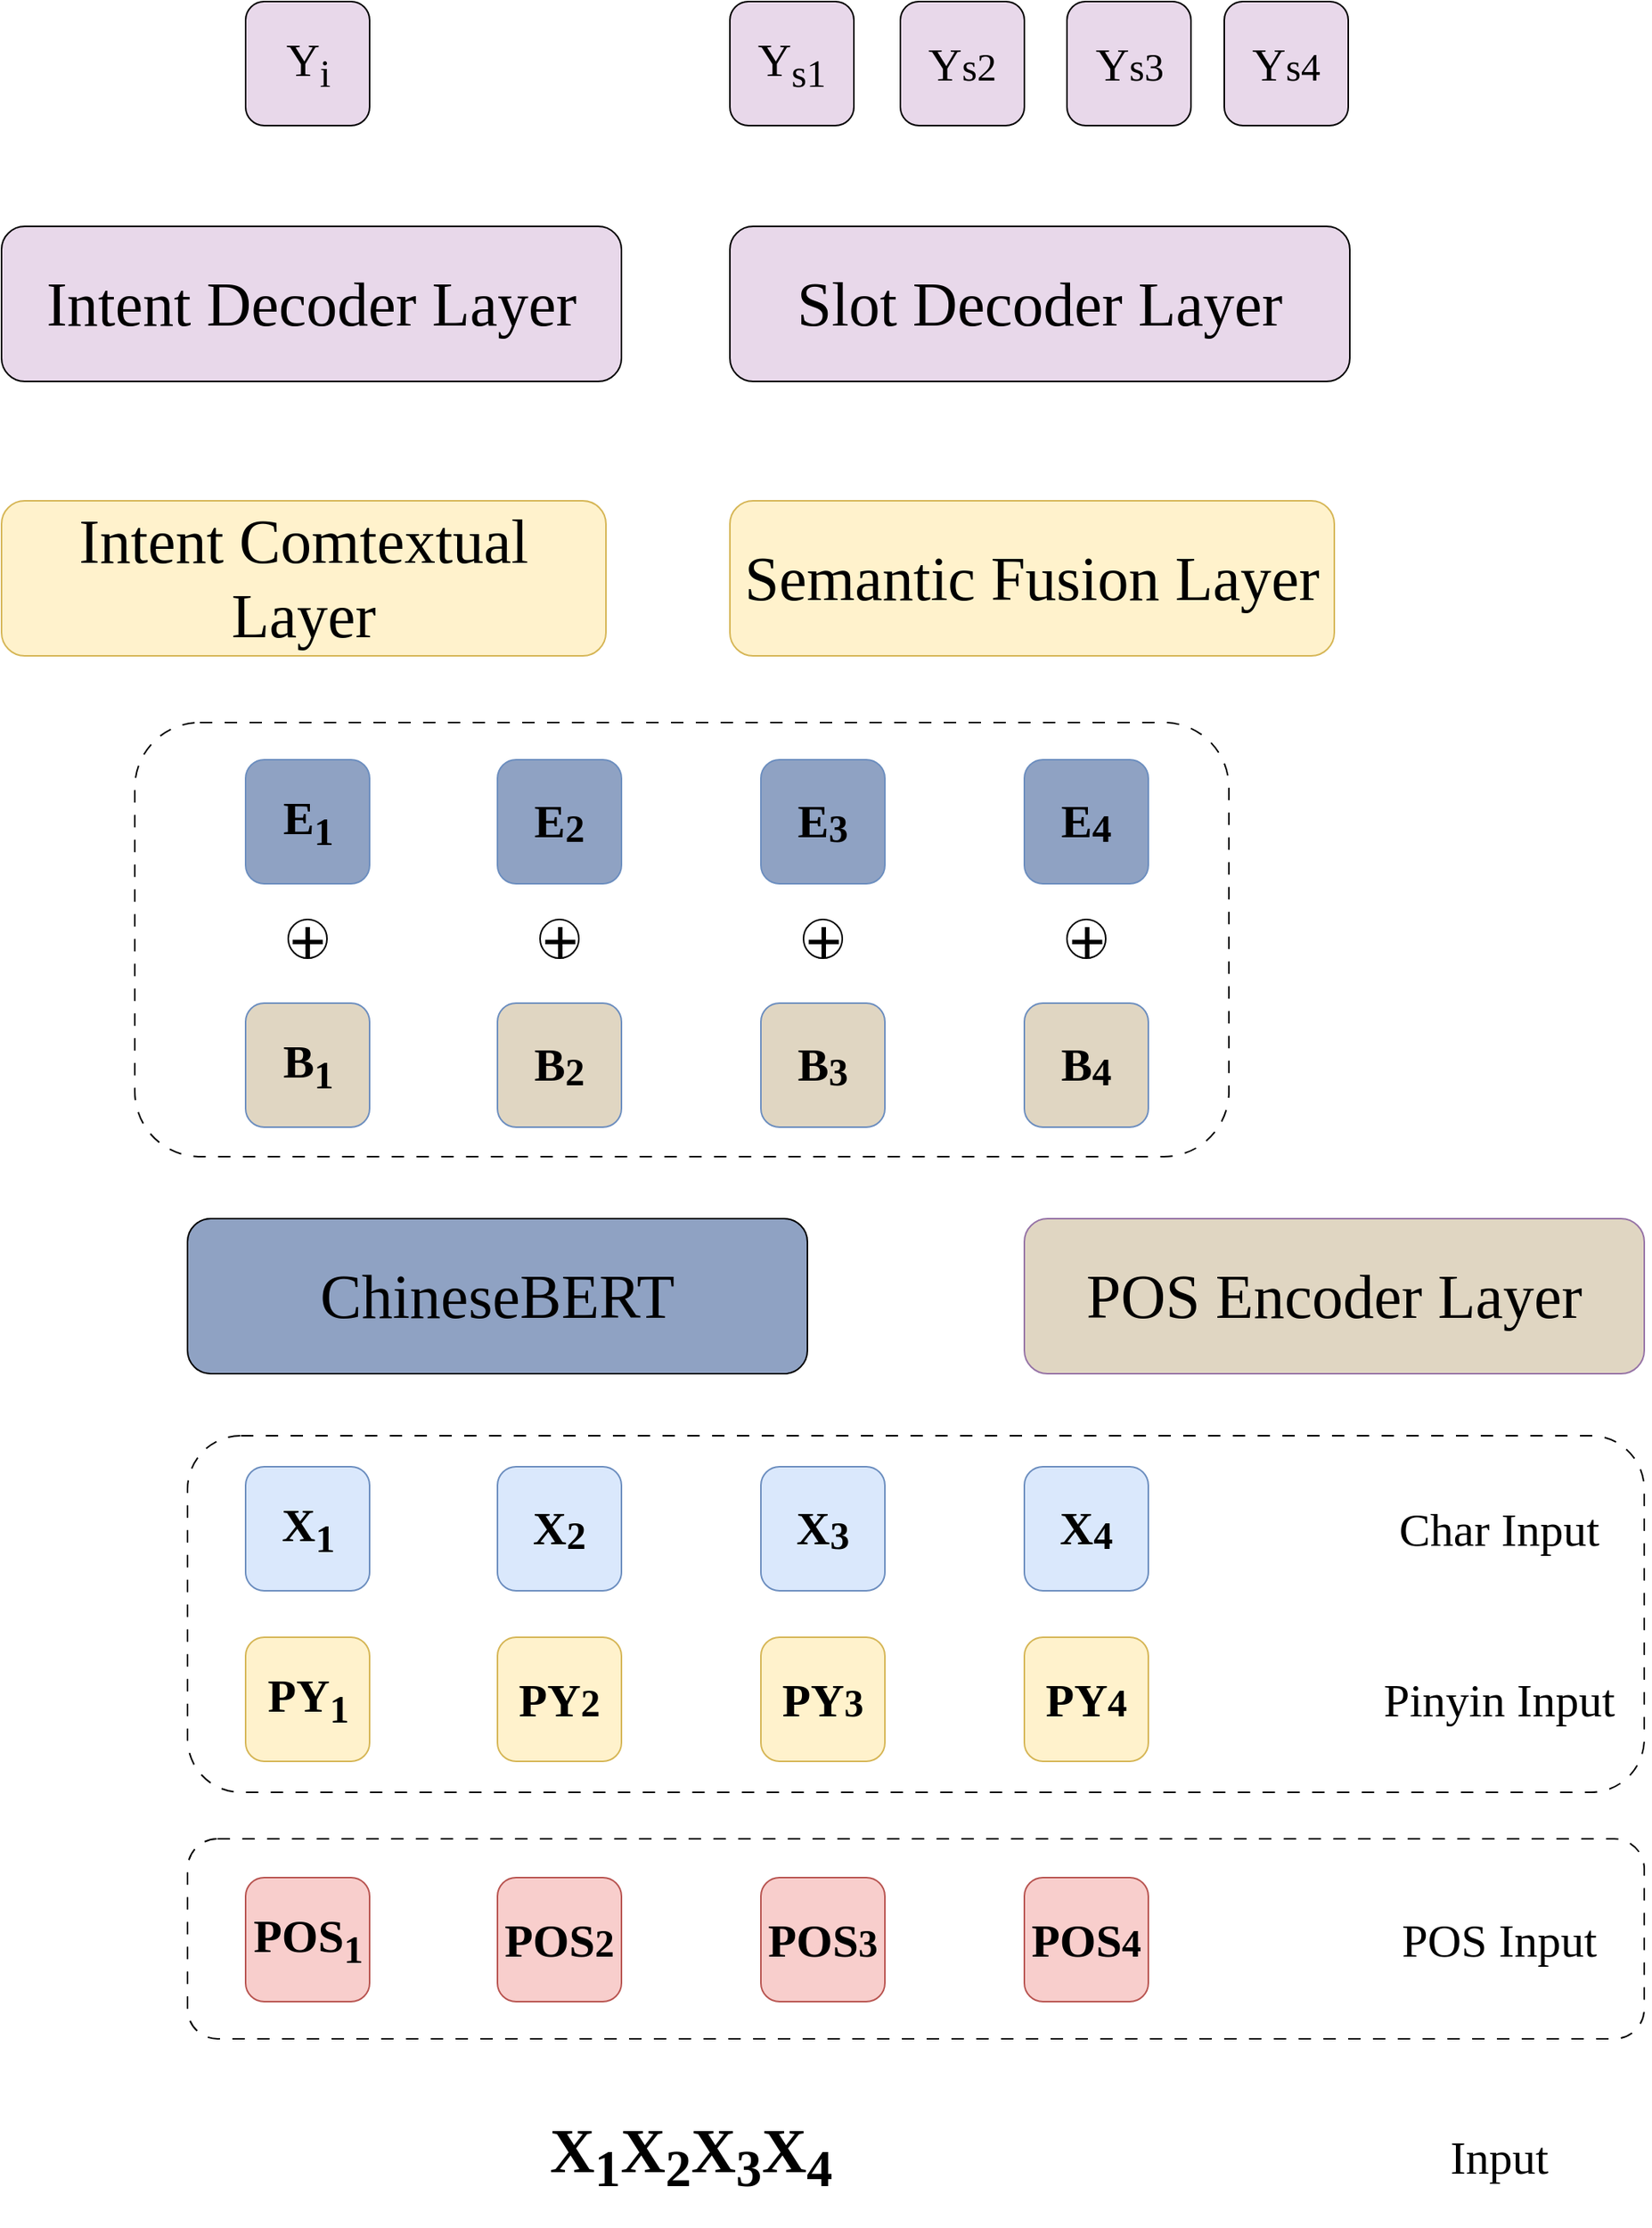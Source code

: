 <mxfile version="24.7.10">
  <diagram name="第 1 页" id="et_9dHBUsUs_2zMKxzBQ">
    <mxGraphModel dx="3585" dy="1865" grid="1" gridSize="10" guides="1" tooltips="1" connect="1" arrows="1" fold="1" page="1" pageScale="1" pageWidth="827" pageHeight="1169" math="0" shadow="0">
      <root>
        <mxCell id="0" />
        <mxCell id="1" parent="0" />
        <mxCell id="b2E3thXhPP_fgpnL_Cfy-179" value="" style="rounded=1;whiteSpace=wrap;html=1;dashed=1;dashPattern=8 8;" vertex="1" parent="1">
          <mxGeometry x="120" y="1190" width="940" height="129" as="geometry" />
        </mxCell>
        <mxCell id="b2E3thXhPP_fgpnL_Cfy-178" value="" style="rounded=1;whiteSpace=wrap;html=1;dashed=1;dashPattern=8 8;" vertex="1" parent="1">
          <mxGeometry x="120" y="930" width="940" height="230" as="geometry" />
        </mxCell>
        <mxCell id="b2E3thXhPP_fgpnL_Cfy-177" value="" style="rounded=1;whiteSpace=wrap;html=1;dashed=1;dashPattern=8 8;" vertex="1" parent="1">
          <mxGeometry x="86" y="470" width="706" height="280" as="geometry" />
        </mxCell>
        <mxCell id="p3LiCyYIhPTqzkSWPBXI-1" value="&lt;font style=&quot;font-size: 40px;&quot; face=&quot;Times New Roman&quot;&gt;ChineseBERT&lt;/font&gt;" style="rounded=1;whiteSpace=wrap;html=1;fillColor=#8FA2C3;strokeColor=default;gradientColor=none;" parent="1" vertex="1">
          <mxGeometry x="120" y="790" width="400" height="100" as="geometry" />
        </mxCell>
        <mxCell id="b2E3thXhPP_fgpnL_Cfy-3" value="&lt;font style=&quot;font-size: 40px;&quot; face=&quot;Times New Roman&quot;&gt;POS Encoder Layer&lt;/font&gt;" style="rounded=1;whiteSpace=wrap;html=1;fillColor=#E0D6C2;strokeColor=#9673a6;container=0;" vertex="1" parent="1">
          <mxGeometry x="660" y="790" width="400" height="100" as="geometry" />
        </mxCell>
        <mxCell id="b2E3thXhPP_fgpnL_Cfy-9" value="&lt;font style=&quot;font-size: 40px;&quot; face=&quot;Times New Roman&quot;&gt;Semantic Fusion Layer&lt;/font&gt;" style="rounded=1;whiteSpace=wrap;html=1;fillColor=#fff2cc;strokeColor=#d6b656;" vertex="1" parent="1">
          <mxGeometry x="470" y="327" width="390" height="100" as="geometry" />
        </mxCell>
        <mxCell id="b2E3thXhPP_fgpnL_Cfy-12" value="&lt;font style=&quot;font-size: 40px;&quot; face=&quot;Times New Roman&quot;&gt;Intent Decoder Layer&lt;/font&gt;" style="rounded=1;whiteSpace=wrap;html=1;fillColor=#E8D8EA;strokeColor=default;" vertex="1" parent="1">
          <mxGeometry y="150" width="400" height="100" as="geometry" />
        </mxCell>
        <mxCell id="b2E3thXhPP_fgpnL_Cfy-13" value="&lt;font style=&quot;font-size: 40px;&quot; face=&quot;Times New Roman&quot;&gt;Slot Decoder Layer&lt;/font&gt;" style="rounded=1;whiteSpace=wrap;html=1;fillColor=#E8D8EA;strokeColor=default;" vertex="1" parent="1">
          <mxGeometry x="470" y="150" width="400" height="100" as="geometry" />
        </mxCell>
        <mxCell id="b2E3thXhPP_fgpnL_Cfy-18" value="&lt;div style=&quot;text-align: left;&quot;&gt;&lt;font style=&quot;font-size: 30px;&quot; face=&quot;Times New Roman&quot;&gt;E&lt;sub&gt;1&lt;/sub&gt;&lt;/font&gt;&lt;/div&gt;" style="rounded=1;whiteSpace=wrap;html=1;fillColor=#8FA2C3;strokeColor=#6c8ebf;fontStyle=1;container=0;" vertex="1" parent="1">
          <mxGeometry x="157.5" y="494" width="80" height="80" as="geometry" />
        </mxCell>
        <mxCell id="b2E3thXhPP_fgpnL_Cfy-19" value="&lt;span style=&quot;text-align: left;&quot;&gt;&lt;font face=&quot;Times New Roman&quot; style=&quot;font-size: 30px;&quot;&gt;B&lt;sub&gt;1&lt;/sub&gt;&lt;/font&gt;&lt;/span&gt;" style="rounded=1;whiteSpace=wrap;html=1;fillColor=#E0D6C2;strokeColor=#6c8ebf;fontStyle=1;container=0;" vertex="1" parent="1">
          <mxGeometry x="157.5" y="651" width="80" height="80" as="geometry" />
        </mxCell>
        <mxCell id="b2E3thXhPP_fgpnL_Cfy-138" value="&lt;font style=&quot;font-size: 40px;&quot; face=&quot;Times New Roman&quot;&gt;Intent Comtextual Layer&lt;/font&gt;" style="rounded=1;whiteSpace=wrap;html=1;fillColor=#fff2cc;strokeColor=#d6b656;" vertex="1" parent="1">
          <mxGeometry y="327" width="390" height="100" as="geometry" />
        </mxCell>
        <mxCell id="b2E3thXhPP_fgpnL_Cfy-139" value="" style="group" vertex="1" connectable="0" parent="1">
          <mxGeometry x="157.5" y="950" width="80" height="299" as="geometry" />
        </mxCell>
        <mxCell id="b2E3thXhPP_fgpnL_Cfy-4" value="&lt;span style=&quot;text-align: left;&quot;&gt;&lt;font face=&quot;Times New Roman&quot; style=&quot;font-size: 30px;&quot;&gt;X&lt;sub&gt;1&lt;/sub&gt;&lt;/font&gt;&lt;/span&gt;" style="rounded=1;whiteSpace=wrap;html=1;fillColor=#dae8fc;strokeColor=#6c8ebf;fontStyle=1;container=0;movable=1;resizable=1;rotatable=1;deletable=1;editable=1;locked=0;connectable=1;" vertex="1" parent="b2E3thXhPP_fgpnL_Cfy-139">
          <mxGeometry width="80" height="80" as="geometry" />
        </mxCell>
        <mxCell id="b2E3thXhPP_fgpnL_Cfy-5" value="&lt;span style=&quot;text-align: left;&quot;&gt;&lt;font style=&quot;font-size: 30px;&quot; face=&quot;Times New Roman&quot;&gt;PY&lt;sub&gt;1&lt;/sub&gt;&lt;/font&gt;&lt;/span&gt;" style="rounded=1;whiteSpace=wrap;html=1;fillColor=#fff2cc;strokeColor=#d6b656;fontStyle=1;container=0;movable=1;resizable=1;rotatable=1;deletable=1;editable=1;locked=0;connectable=1;" vertex="1" parent="b2E3thXhPP_fgpnL_Cfy-139">
          <mxGeometry y="110" width="80" height="80" as="geometry" />
        </mxCell>
        <mxCell id="b2E3thXhPP_fgpnL_Cfy-6" value="&lt;span style=&quot;text-align: left;&quot;&gt;&lt;font face=&quot;Times New Roman&quot; style=&quot;font-size: 30px;&quot;&gt;POS&lt;sub&gt;1&lt;/sub&gt;&lt;/font&gt;&lt;/span&gt;" style="rounded=1;whiteSpace=wrap;html=1;fillColor=#f8cecc;strokeColor=#b85450;fontStyle=1;container=0;movable=1;resizable=1;rotatable=1;deletable=1;editable=1;locked=0;connectable=1;" vertex="1" parent="b2E3thXhPP_fgpnL_Cfy-139">
          <mxGeometry y="265" width="80" height="80" as="geometry" />
        </mxCell>
        <mxCell id="b2E3thXhPP_fgpnL_Cfy-140" value="&lt;span style=&quot;font-family: 等线; font-size: 40px; font-weight: 700; text-align: left;&quot;&gt;X&lt;sub&gt;1&lt;/sub&gt;X&lt;sub&gt;2&lt;/sub&gt;X&lt;sub&gt;3&lt;/sub&gt;X&lt;sub&gt;4&lt;/sub&gt;&lt;/span&gt;" style="text;html=1;align=center;verticalAlign=middle;whiteSpace=wrap;rounded=0;" vertex="1" parent="1">
          <mxGeometry x="290" y="1350" width="310" height="90" as="geometry" />
        </mxCell>
        <mxCell id="b2E3thXhPP_fgpnL_Cfy-141" value="" style="group" vertex="1" connectable="0" parent="1">
          <mxGeometry x="320" y="950" width="80" height="299" as="geometry" />
        </mxCell>
        <mxCell id="b2E3thXhPP_fgpnL_Cfy-142" value="&lt;span style=&quot;text-align: left;&quot;&gt;&lt;font face=&quot;Times New Roman&quot; style=&quot;font-size: 30px;&quot;&gt;X&lt;/font&gt;&lt;font size=&quot;1&quot; face=&quot;Times New Roman&quot; style=&quot;&quot;&gt;&lt;sub style=&quot;font-size: 25px;&quot;&gt;2&lt;/sub&gt;&lt;/font&gt;&lt;/span&gt;" style="rounded=1;whiteSpace=wrap;html=1;fillColor=#dae8fc;strokeColor=#6c8ebf;fontStyle=1;container=0;movable=1;resizable=1;rotatable=1;deletable=1;editable=1;locked=0;connectable=1;" vertex="1" parent="b2E3thXhPP_fgpnL_Cfy-141">
          <mxGeometry width="80" height="80" as="geometry" />
        </mxCell>
        <mxCell id="b2E3thXhPP_fgpnL_Cfy-143" value="&lt;span style=&quot;text-align: left;&quot;&gt;&lt;font style=&quot;font-size: 30px;&quot; face=&quot;Times New Roman&quot;&gt;PY&lt;/font&gt;&lt;font style=&quot;font-size: 25px;&quot; face=&quot;Times New Roman&quot;&gt;2&lt;/font&gt;&lt;/span&gt;" style="rounded=1;whiteSpace=wrap;html=1;fillColor=#fff2cc;strokeColor=#d6b656;fontStyle=1;container=0;movable=1;resizable=1;rotatable=1;deletable=1;editable=1;locked=0;connectable=1;" vertex="1" parent="b2E3thXhPP_fgpnL_Cfy-141">
          <mxGeometry y="110" width="80" height="80" as="geometry" />
        </mxCell>
        <mxCell id="b2E3thXhPP_fgpnL_Cfy-144" value="&lt;span style=&quot;text-align: left;&quot;&gt;&lt;font face=&quot;Times New Roman&quot; style=&quot;font-size: 30px;&quot;&gt;POS&lt;/font&gt;&lt;font face=&quot;Times New Roman&quot; style=&quot;font-size: 25px;&quot;&gt;2&lt;/font&gt;&lt;/span&gt;" style="rounded=1;whiteSpace=wrap;html=1;fillColor=#f8cecc;strokeColor=#b85450;fontStyle=1;container=0;movable=1;resizable=1;rotatable=1;deletable=1;editable=1;locked=0;connectable=1;" vertex="1" parent="b2E3thXhPP_fgpnL_Cfy-141">
          <mxGeometry y="265" width="80" height="80" as="geometry" />
        </mxCell>
        <mxCell id="b2E3thXhPP_fgpnL_Cfy-145" value="" style="group" vertex="1" connectable="0" parent="1">
          <mxGeometry x="490" y="950.5" width="80" height="299" as="geometry" />
        </mxCell>
        <mxCell id="b2E3thXhPP_fgpnL_Cfy-146" value="&lt;span style=&quot;text-align: left;&quot;&gt;&lt;font face=&quot;Times New Roman&quot; style=&quot;font-size: 30px;&quot;&gt;X&lt;/font&gt;&lt;font size=&quot;1&quot; face=&quot;Times New Roman&quot; style=&quot;&quot;&gt;&lt;sub style=&quot;font-size: 25px;&quot;&gt;3&lt;/sub&gt;&lt;/font&gt;&lt;/span&gt;" style="rounded=1;whiteSpace=wrap;html=1;fillColor=#dae8fc;strokeColor=#6c8ebf;fontStyle=1;container=0;movable=1;resizable=1;rotatable=1;deletable=1;editable=1;locked=0;connectable=1;" vertex="1" parent="b2E3thXhPP_fgpnL_Cfy-145">
          <mxGeometry y="-0.5" width="80" height="80" as="geometry" />
        </mxCell>
        <mxCell id="b2E3thXhPP_fgpnL_Cfy-147" value="&lt;span style=&quot;text-align: left;&quot;&gt;&lt;font style=&quot;font-size: 30px;&quot; face=&quot;Times New Roman&quot;&gt;PY&lt;/font&gt;&lt;font style=&quot;font-size: 25px;&quot; face=&quot;Times New Roman&quot;&gt;3&lt;/font&gt;&lt;/span&gt;" style="rounded=1;whiteSpace=wrap;html=1;fillColor=#fff2cc;strokeColor=#d6b656;fontStyle=1;container=0;movable=1;resizable=1;rotatable=1;deletable=1;editable=1;locked=0;connectable=1;" vertex="1" parent="b2E3thXhPP_fgpnL_Cfy-145">
          <mxGeometry y="109.5" width="80" height="80" as="geometry" />
        </mxCell>
        <mxCell id="b2E3thXhPP_fgpnL_Cfy-148" value="&lt;span style=&quot;text-align: left;&quot;&gt;&lt;font face=&quot;Times New Roman&quot; style=&quot;font-size: 30px;&quot;&gt;POS&lt;/font&gt;&lt;font face=&quot;Times New Roman&quot; style=&quot;font-size: 25px;&quot;&gt;3&lt;/font&gt;&lt;/span&gt;" style="rounded=1;whiteSpace=wrap;html=1;fillColor=#f8cecc;strokeColor=#b85450;fontStyle=1;container=0;movable=1;resizable=1;rotatable=1;deletable=1;editable=1;locked=0;connectable=1;" vertex="1" parent="b2E3thXhPP_fgpnL_Cfy-145">
          <mxGeometry y="264.5" width="80" height="80" as="geometry" />
        </mxCell>
        <mxCell id="b2E3thXhPP_fgpnL_Cfy-149" value="" style="group" vertex="1" connectable="0" parent="1">
          <mxGeometry x="660" y="950.5" width="80" height="299" as="geometry" />
        </mxCell>
        <mxCell id="b2E3thXhPP_fgpnL_Cfy-150" value="&lt;span style=&quot;text-align: left;&quot;&gt;&lt;font face=&quot;Times New Roman&quot; style=&quot;font-size: 30px;&quot;&gt;X&lt;/font&gt;&lt;font size=&quot;1&quot; face=&quot;Times New Roman&quot; style=&quot;&quot;&gt;&lt;sub style=&quot;font-size: 25px;&quot;&gt;4&lt;/sub&gt;&lt;/font&gt;&lt;/span&gt;" style="rounded=1;whiteSpace=wrap;html=1;fillColor=#dae8fc;strokeColor=#6c8ebf;fontStyle=1;container=0;movable=1;resizable=1;rotatable=1;deletable=1;editable=1;locked=0;connectable=1;" vertex="1" parent="b2E3thXhPP_fgpnL_Cfy-149">
          <mxGeometry y="-0.5" width="80" height="80" as="geometry" />
        </mxCell>
        <mxCell id="b2E3thXhPP_fgpnL_Cfy-151" value="&lt;span style=&quot;text-align: left;&quot;&gt;&lt;font style=&quot;font-size: 30px;&quot; face=&quot;Times New Roman&quot;&gt;PY&lt;/font&gt;&lt;font style=&quot;font-size: 25px;&quot; face=&quot;Times New Roman&quot;&gt;4&lt;/font&gt;&lt;/span&gt;" style="rounded=1;whiteSpace=wrap;html=1;fillColor=#fff2cc;strokeColor=#d6b656;fontStyle=1;container=0;movable=1;resizable=1;rotatable=1;deletable=1;editable=1;locked=0;connectable=1;" vertex="1" parent="b2E3thXhPP_fgpnL_Cfy-149">
          <mxGeometry y="109.5" width="80" height="80" as="geometry" />
        </mxCell>
        <mxCell id="b2E3thXhPP_fgpnL_Cfy-152" value="&lt;span style=&quot;text-align: left;&quot;&gt;&lt;font face=&quot;Times New Roman&quot; style=&quot;font-size: 30px;&quot;&gt;POS&lt;/font&gt;&lt;font face=&quot;Times New Roman&quot; style=&quot;font-size: 25px;&quot;&gt;4&lt;/font&gt;&lt;/span&gt;" style="rounded=1;whiteSpace=wrap;html=1;fillColor=#f8cecc;strokeColor=#b85450;fontStyle=1;container=0;movable=1;resizable=1;rotatable=1;deletable=1;editable=1;locked=0;connectable=1;" vertex="1" parent="b2E3thXhPP_fgpnL_Cfy-149">
          <mxGeometry y="264.5" width="80" height="80" as="geometry" />
        </mxCell>
        <mxCell id="b2E3thXhPP_fgpnL_Cfy-153" value="&lt;div style=&quot;text-align: left;&quot;&gt;&lt;font style=&quot;font-size: 30px;&quot; face=&quot;Times New Roman&quot;&gt;E&lt;/font&gt;&lt;font size=&quot;1&quot; style=&quot;&quot; face=&quot;Times New Roman&quot;&gt;&lt;sub style=&quot;font-size: 25px;&quot;&gt;2&lt;/sub&gt;&lt;/font&gt;&lt;/div&gt;" style="rounded=1;whiteSpace=wrap;html=1;fillColor=#8FA2C3;strokeColor=#6c8ebf;fontStyle=1;container=0;" vertex="1" parent="1">
          <mxGeometry x="320" y="494" width="80" height="80" as="geometry" />
        </mxCell>
        <mxCell id="b2E3thXhPP_fgpnL_Cfy-154" value="&lt;div style=&quot;text-align: left;&quot;&gt;&lt;font style=&quot;font-size: 30px;&quot; face=&quot;Times New Roman&quot;&gt;E&lt;/font&gt;&lt;font size=&quot;1&quot; style=&quot;&quot; face=&quot;Times New Roman&quot;&gt;&lt;sub style=&quot;font-size: 25px;&quot;&gt;3&lt;/sub&gt;&lt;/font&gt;&lt;/div&gt;" style="rounded=1;whiteSpace=wrap;html=1;fillColor=#8FA2C3;strokeColor=#6c8ebf;fontStyle=1;container=0;" vertex="1" parent="1">
          <mxGeometry x="490" y="494" width="80" height="80" as="geometry" />
        </mxCell>
        <mxCell id="b2E3thXhPP_fgpnL_Cfy-155" value="&lt;div style=&quot;text-align: left;&quot;&gt;&lt;font style=&quot;font-size: 30px;&quot; face=&quot;Times New Roman&quot;&gt;E&lt;/font&gt;&lt;font size=&quot;1&quot; style=&quot;&quot; face=&quot;Times New Roman&quot;&gt;&lt;sub style=&quot;font-size: 25px;&quot;&gt;4&lt;/sub&gt;&lt;/font&gt;&lt;/div&gt;" style="rounded=1;whiteSpace=wrap;html=1;fillColor=#8FA2C3;strokeColor=#6c8ebf;fontStyle=1;container=0;" vertex="1" parent="1">
          <mxGeometry x="660" y="494" width="80" height="80" as="geometry" />
        </mxCell>
        <mxCell id="b2E3thXhPP_fgpnL_Cfy-156" value="&lt;span style=&quot;text-align: left;&quot;&gt;&lt;font face=&quot;Times New Roman&quot; style=&quot;font-size: 30px;&quot;&gt;B&lt;/font&gt;&lt;font size=&quot;1&quot; face=&quot;Times New Roman&quot; style=&quot;&quot;&gt;&lt;sub style=&quot;font-size: 25px;&quot;&gt;2&lt;/sub&gt;&lt;/font&gt;&lt;/span&gt;" style="rounded=1;whiteSpace=wrap;html=1;fillColor=#E0D6C2;strokeColor=#6c8ebf;fontStyle=1;container=0;" vertex="1" parent="1">
          <mxGeometry x="320" y="651" width="80" height="80" as="geometry" />
        </mxCell>
        <mxCell id="b2E3thXhPP_fgpnL_Cfy-157" value="&lt;span style=&quot;text-align: left;&quot;&gt;&lt;font face=&quot;Times New Roman&quot; style=&quot;font-size: 30px;&quot;&gt;B&lt;/font&gt;&lt;font size=&quot;1&quot; face=&quot;Times New Roman&quot; style=&quot;&quot;&gt;&lt;sub style=&quot;font-size: 25px;&quot;&gt;3&lt;/sub&gt;&lt;/font&gt;&lt;/span&gt;" style="rounded=1;whiteSpace=wrap;html=1;fillColor=#E0D6C2;strokeColor=#6c8ebf;fontStyle=1;container=0;" vertex="1" parent="1">
          <mxGeometry x="490" y="651" width="80" height="80" as="geometry" />
        </mxCell>
        <mxCell id="b2E3thXhPP_fgpnL_Cfy-158" value="&lt;span style=&quot;text-align: left;&quot;&gt;&lt;font face=&quot;Times New Roman&quot; style=&quot;font-size: 30px;&quot;&gt;B&lt;/font&gt;&lt;font size=&quot;1&quot; face=&quot;Times New Roman&quot; style=&quot;&quot;&gt;&lt;sub style=&quot;font-size: 25px;&quot;&gt;4&lt;/sub&gt;&lt;/font&gt;&lt;/span&gt;" style="rounded=1;whiteSpace=wrap;html=1;fillColor=#E0D6C2;strokeColor=#6c8ebf;fontStyle=1;container=0;" vertex="1" parent="1">
          <mxGeometry x="660" y="651" width="80" height="80" as="geometry" />
        </mxCell>
        <mxCell id="b2E3thXhPP_fgpnL_Cfy-160" value="&lt;font style=&quot;font-size: 40px;&quot;&gt;+&lt;/font&gt;" style="ellipse;whiteSpace=wrap;html=1;aspect=fixed;fontSize=18;" vertex="1" parent="1">
          <mxGeometry x="185" y="597" width="25" height="25" as="geometry" />
        </mxCell>
        <mxCell id="b2E3thXhPP_fgpnL_Cfy-161" value="&lt;font style=&quot;font-size: 40px;&quot;&gt;+&lt;/font&gt;" style="ellipse;whiteSpace=wrap;html=1;aspect=fixed;fontSize=18;" vertex="1" parent="1">
          <mxGeometry x="347.5" y="597" width="25" height="25" as="geometry" />
        </mxCell>
        <mxCell id="b2E3thXhPP_fgpnL_Cfy-162" value="&lt;font style=&quot;font-size: 40px;&quot;&gt;+&lt;/font&gt;" style="ellipse;whiteSpace=wrap;html=1;aspect=fixed;fontSize=18;" vertex="1" parent="1">
          <mxGeometry x="517.5" y="597" width="25" height="25" as="geometry" />
        </mxCell>
        <mxCell id="b2E3thXhPP_fgpnL_Cfy-163" value="&lt;font style=&quot;font-size: 40px;&quot;&gt;+&lt;/font&gt;" style="ellipse;whiteSpace=wrap;html=1;aspect=fixed;fontSize=18;" vertex="1" parent="1">
          <mxGeometry x="687.5" y="597" width="25" height="25" as="geometry" />
        </mxCell>
        <mxCell id="b2E3thXhPP_fgpnL_Cfy-164" value="&lt;font style=&quot;font-size: 30px;&quot; face=&quot;Times New Roman&quot;&gt;Char Input&lt;/font&gt;" style="text;html=1;align=center;verticalAlign=middle;whiteSpace=wrap;rounded=0;" vertex="1" parent="1">
          <mxGeometry x="869" y="975" width="195" height="30" as="geometry" />
        </mxCell>
        <mxCell id="b2E3thXhPP_fgpnL_Cfy-165" value="&lt;font style=&quot;font-size: 30px;&quot; face=&quot;Times New Roman&quot;&gt;Pinyin Input&lt;/font&gt;" style="text;html=1;align=center;verticalAlign=middle;whiteSpace=wrap;rounded=0;" vertex="1" parent="1">
          <mxGeometry x="869" y="1084.5" width="195" height="30" as="geometry" />
        </mxCell>
        <mxCell id="b2E3thXhPP_fgpnL_Cfy-166" value="&lt;font style=&quot;font-size: 30px;&quot; face=&quot;Times New Roman&quot;&gt;POS Input&lt;/font&gt;" style="text;html=1;align=center;verticalAlign=middle;whiteSpace=wrap;rounded=0;" vertex="1" parent="1">
          <mxGeometry x="869" y="1240" width="195" height="30" as="geometry" />
        </mxCell>
        <mxCell id="b2E3thXhPP_fgpnL_Cfy-167" value="&lt;font style=&quot;font-size: 30px;&quot; face=&quot;Times New Roman&quot;&gt;Input&lt;/font&gt;" style="text;html=1;align=center;verticalAlign=middle;whiteSpace=wrap;rounded=0;" vertex="1" parent="1">
          <mxGeometry x="869" y="1380" width="195" height="30" as="geometry" />
        </mxCell>
        <mxCell id="b2E3thXhPP_fgpnL_Cfy-168" value="&lt;font style=&quot;font-size: 30px;&quot; face=&quot;Times New Roman&quot;&gt;Y&lt;sub&gt;i&lt;/sub&gt;&lt;/font&gt;" style="rounded=1;whiteSpace=wrap;html=1;fillColor=#E8D8EA;strokeColor=default;" vertex="1" parent="1">
          <mxGeometry x="157.5" y="5" width="80" height="80" as="geometry" />
        </mxCell>
        <mxCell id="b2E3thXhPP_fgpnL_Cfy-173" value="&lt;font style=&quot;font-size: 30px;&quot; face=&quot;Times New Roman&quot;&gt;Y&lt;sub&gt;s1&lt;/sub&gt;&lt;/font&gt;" style="rounded=1;whiteSpace=wrap;html=1;fillColor=#E8D8EA;strokeColor=default;" vertex="1" parent="1">
          <mxGeometry x="470" y="5" width="80" height="80" as="geometry" />
        </mxCell>
        <mxCell id="b2E3thXhPP_fgpnL_Cfy-174" value="&lt;font style=&quot;font-size: 30px;&quot; face=&quot;Times New Roman&quot;&gt;Y&lt;/font&gt;&lt;font style=&quot;font-size: 25px;&quot; face=&quot;Times New Roman&quot;&gt;s2&lt;/font&gt;" style="rounded=1;whiteSpace=wrap;html=1;fillColor=#E8D8EA;strokeColor=default;" vertex="1" parent="1">
          <mxGeometry x="580" y="5" width="80" height="80" as="geometry" />
        </mxCell>
        <mxCell id="b2E3thXhPP_fgpnL_Cfy-175" value="&lt;font style=&quot;font-size: 30px;&quot; face=&quot;Times New Roman&quot;&gt;Y&lt;/font&gt;&lt;font style=&quot;font-size: 25px;&quot; face=&quot;Times New Roman&quot;&gt;s3&lt;/font&gt;" style="rounded=1;whiteSpace=wrap;html=1;fillColor=#E8D8EA;strokeColor=default;" vertex="1" parent="1">
          <mxGeometry x="687.5" y="5" width="80" height="80" as="geometry" />
        </mxCell>
        <mxCell id="b2E3thXhPP_fgpnL_Cfy-176" value="&lt;font style=&quot;font-size: 30px;&quot; face=&quot;Times New Roman&quot;&gt;Y&lt;/font&gt;&lt;font style=&quot;font-size: 25px;&quot; face=&quot;Times New Roman&quot;&gt;s4&lt;/font&gt;" style="rounded=1;whiteSpace=wrap;html=1;fillColor=#E8D8EA;strokeColor=default;" vertex="1" parent="1">
          <mxGeometry x="789" y="5" width="80" height="80" as="geometry" />
        </mxCell>
      </root>
    </mxGraphModel>
  </diagram>
</mxfile>
